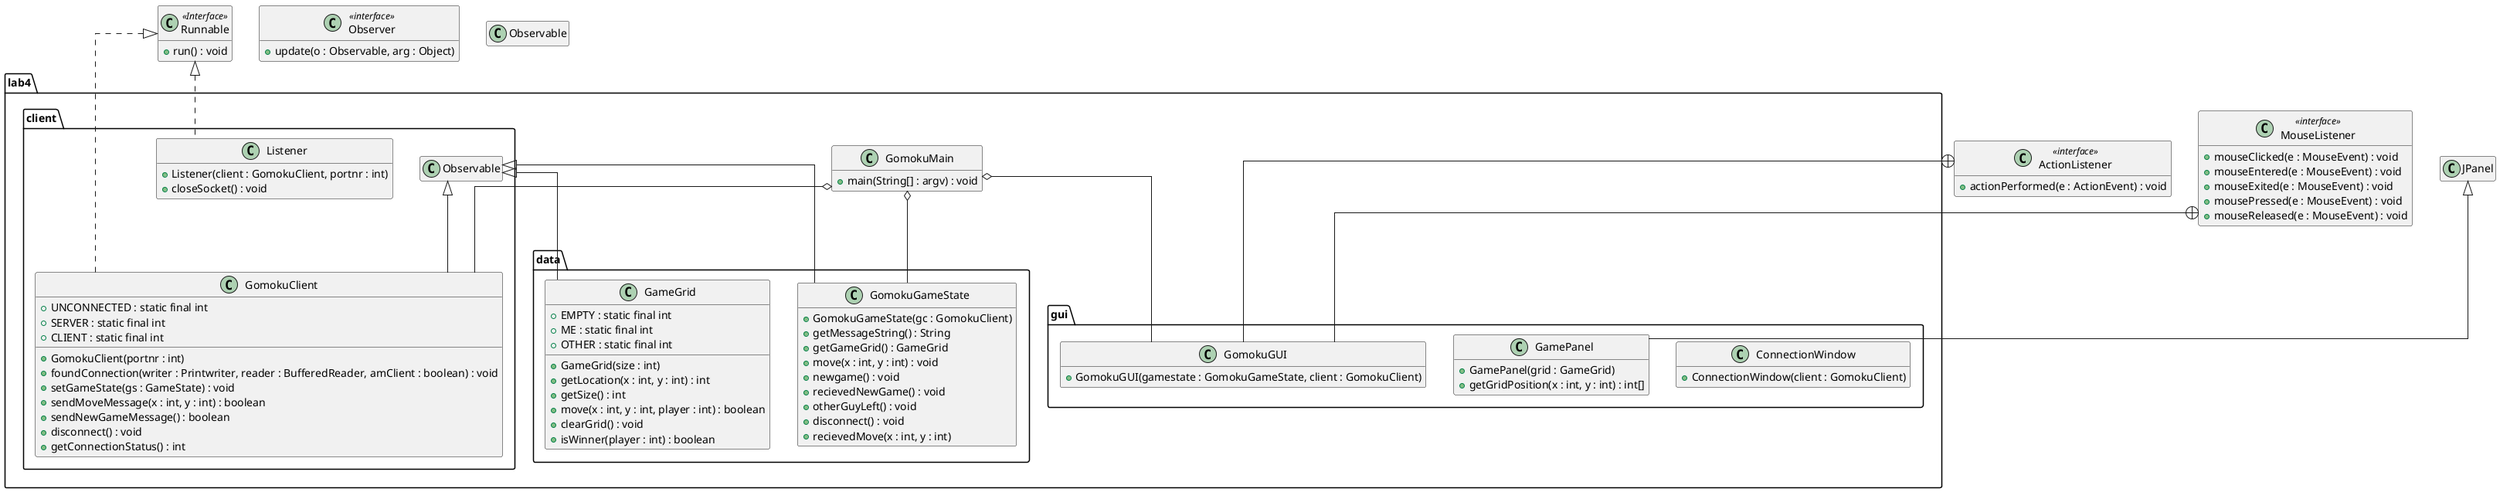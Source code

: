 @startuml
skinparam linetype ortho
hide empty members

Package lab4.client {

    
    Observable <|-- GomokuClient
    

    Class Listener {
        +Listener(client : GomokuClient, portnr : int)
        +closeSocket() : void
    }

    Class GomokuClient {
        +UNCONNECTED : static final int
        +SERVER : static final int
        +CLIENT : static final int
        +GomokuClient(portnr : int)
        +foundConnection(writer : Printwriter, reader : BufferedReader, amClient : boolean) : void
        +setGameState(gs : GameState) : void
        +sendMoveMessage(x : int, y : int) : boolean
        +sendNewGameMessage() : boolean
        +disconnect() : void
        +getConnectionStatus() : int
    }
}

Package lab4.data {

    
    

    Class GameGrid{
        +EMPTY : static final int
        +ME : static final int
        +OTHER : static final int
        +GameGrid(size : int)
        +getLocation(x : int, y : int) : int
        +getSize() : int
        +move(x : int, y : int, player : int) : boolean
        +clearGrid() : void
        +isWinner(player : int) : boolean
    }

    Class GomokuGameState {
        +GomokuGameState(gc : GomokuClient)
        +getMessageString() : String
        +getGameGrid() : GameGrid
        +move(x : int, y : int) : void
        +newgame() : void
        +recievedNewGame() : void
        +otherGuyLeft() : void
        +disconnect() : void
        +recievedMove(x : int, y : int)
    }
}

Package lab4.gui {

    

    Class ConnectionWindow {
        +ConnectionWindow(client : GomokuClient)
    }

    Class GomokuGUI {
        +GomokuGUI(gamestate : GomokuGameState, client : GomokuClient)
    }

    Class GamePanel {
        +GamePanel(grid : GameGrid)
        +getGridPosition(x : int, y : int) : int[]
    }
}

Package lab4 {

    GomokuMain o-- GomokuClient
    GomokuMain o-- GomokuGUI
    GomokuMain o-- GomokuGameState

    Class GomokuMain {
        +main(String[] : argv) : void
    }
}

Runnable <|.. Listener
Runnable <|.. GomokuClient

Class Runnable <<Interface>> {
    +run() : void
}

ActionListener +-- GomokuGUI

Class ActionListener <<interface>> {
    +actionPerformed(e : ActionEvent) : void
}

Class Observer <<interface>> {
    +update(o : Observable, arg : Object)
}

MouseListener +-- GomokuGUI

Class MouseListener <<interface>> {
    +mouseClicked(e : MouseEvent) : void
    +mouseEntered(e : MouseEvent) : void
    +mouseExited(e : MouseEvent) : void
    +mousePressed(e : MouseEvent) : void
    +mouseReleased(e : MouseEvent) : void
}

JPanel <|-- GamePanel

Class JPanel {

}

Observable <|-- GameGrid
Observable <|-- GomokuGameState

Class Observable {

}

@enduml